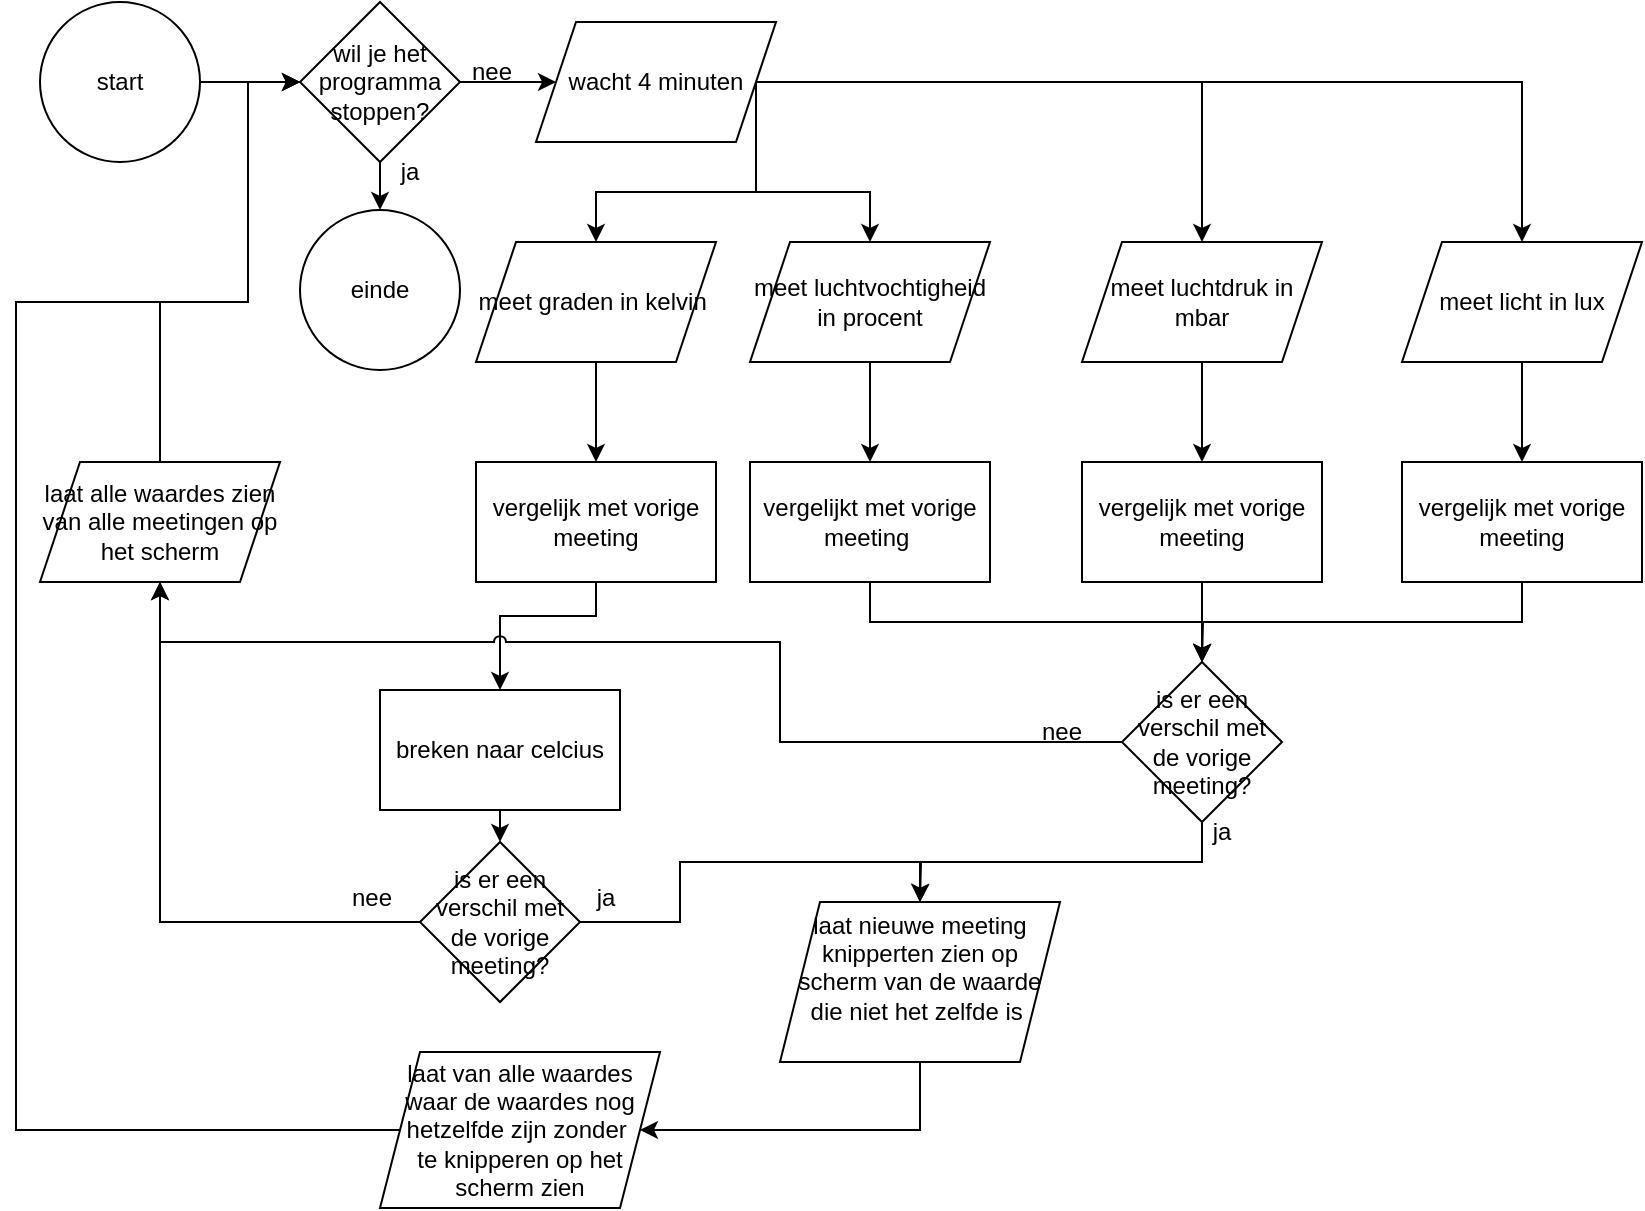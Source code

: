 <mxfile version="20.2.8" type="device"><diagram id="qr5--ABX7dNDyv3130iW" name="Pagina-1"><mxGraphModel dx="1038" dy="649" grid="0" gridSize="10" guides="1" tooltips="1" connect="1" arrows="1" fold="1" page="1" pageScale="1" pageWidth="827" pageHeight="1169" math="0" shadow="0"><root><mxCell id="0"/><mxCell id="1" parent="0"/><mxCell id="nHASKVhNdSY1ES22V1FG-26" style="edgeStyle=orthogonalEdgeStyle;rounded=0;orthogonalLoop=1;jettySize=auto;html=1;exitX=1;exitY=0.5;exitDx=0;exitDy=0;entryX=0;entryY=0.5;entryDx=0;entryDy=0;" edge="1" parent="1" source="nHASKVhNdSY1ES22V1FG-1" target="nHASKVhNdSY1ES22V1FG-64"><mxGeometry relative="1" as="geometry"><mxPoint x="134" y="84" as="targetPoint"/><Array as="points"><mxPoint x="125" y="80"/><mxPoint x="125" y="80"/></Array></mxGeometry></mxCell><mxCell id="nHASKVhNdSY1ES22V1FG-1" value="start" style="ellipse;whiteSpace=wrap;html=1;aspect=fixed;" vertex="1" parent="1"><mxGeometry x="20" y="40" width="80" height="80" as="geometry"/></mxCell><mxCell id="nHASKVhNdSY1ES22V1FG-32" style="edgeStyle=orthogonalEdgeStyle;rounded=0;orthogonalLoop=1;jettySize=auto;html=1;exitX=0.5;exitY=1;exitDx=0;exitDy=0;entryX=0.5;entryY=0;entryDx=0;entryDy=0;" edge="1" parent="1" source="nHASKVhNdSY1ES22V1FG-7" target="nHASKVhNdSY1ES22V1FG-13"><mxGeometry relative="1" as="geometry"/></mxCell><mxCell id="nHASKVhNdSY1ES22V1FG-7" value="meet graden in kelvin&amp;nbsp;" style="shape=parallelogram;perimeter=parallelogramPerimeter;whiteSpace=wrap;html=1;fixedSize=1;" vertex="1" parent="1"><mxGeometry x="238" y="160" width="120" height="60" as="geometry"/></mxCell><mxCell id="nHASKVhNdSY1ES22V1FG-33" style="edgeStyle=orthogonalEdgeStyle;rounded=0;orthogonalLoop=1;jettySize=auto;html=1;exitX=0.5;exitY=1;exitDx=0;exitDy=0;entryX=0.5;entryY=0;entryDx=0;entryDy=0;" edge="1" parent="1" source="nHASKVhNdSY1ES22V1FG-8" target="nHASKVhNdSY1ES22V1FG-14"><mxGeometry relative="1" as="geometry"/></mxCell><mxCell id="nHASKVhNdSY1ES22V1FG-8" value="meet luchtvochtigheid in procent" style="shape=parallelogram;perimeter=parallelogramPerimeter;whiteSpace=wrap;html=1;fixedSize=1;" vertex="1" parent="1"><mxGeometry x="375" y="160" width="120" height="60" as="geometry"/></mxCell><mxCell id="nHASKVhNdSY1ES22V1FG-34" style="edgeStyle=orthogonalEdgeStyle;rounded=0;orthogonalLoop=1;jettySize=auto;html=1;exitX=0.5;exitY=1;exitDx=0;exitDy=0;entryX=0.5;entryY=0;entryDx=0;entryDy=0;" edge="1" parent="1" source="nHASKVhNdSY1ES22V1FG-9" target="nHASKVhNdSY1ES22V1FG-15"><mxGeometry relative="1" as="geometry"/></mxCell><mxCell id="nHASKVhNdSY1ES22V1FG-9" value="meet luchtdruk in mbar" style="shape=parallelogram;perimeter=parallelogramPerimeter;whiteSpace=wrap;html=1;fixedSize=1;" vertex="1" parent="1"><mxGeometry x="541" y="160" width="120" height="60" as="geometry"/></mxCell><mxCell id="nHASKVhNdSY1ES22V1FG-35" style="edgeStyle=orthogonalEdgeStyle;rounded=0;orthogonalLoop=1;jettySize=auto;html=1;exitX=0.5;exitY=1;exitDx=0;exitDy=0;entryX=0.5;entryY=0;entryDx=0;entryDy=0;" edge="1" parent="1" source="nHASKVhNdSY1ES22V1FG-10" target="nHASKVhNdSY1ES22V1FG-16"><mxGeometry relative="1" as="geometry"/></mxCell><mxCell id="nHASKVhNdSY1ES22V1FG-10" value="meet licht in lux" style="shape=parallelogram;perimeter=parallelogramPerimeter;whiteSpace=wrap;html=1;fixedSize=1;" vertex="1" parent="1"><mxGeometry x="701" y="160" width="120" height="60" as="geometry"/></mxCell><mxCell id="nHASKVhNdSY1ES22V1FG-28" style="edgeStyle=orthogonalEdgeStyle;rounded=0;orthogonalLoop=1;jettySize=auto;html=1;exitX=1;exitY=0.5;exitDx=0;exitDy=0;entryX=0.5;entryY=0;entryDx=0;entryDy=0;" edge="1" parent="1" source="nHASKVhNdSY1ES22V1FG-11" target="nHASKVhNdSY1ES22V1FG-7"><mxGeometry relative="1" as="geometry"/></mxCell><mxCell id="nHASKVhNdSY1ES22V1FG-29" style="edgeStyle=orthogonalEdgeStyle;rounded=0;orthogonalLoop=1;jettySize=auto;html=1;exitX=1;exitY=0.5;exitDx=0;exitDy=0;entryX=0.5;entryY=0;entryDx=0;entryDy=0;" edge="1" parent="1" source="nHASKVhNdSY1ES22V1FG-11" target="nHASKVhNdSY1ES22V1FG-8"><mxGeometry relative="1" as="geometry"/></mxCell><mxCell id="nHASKVhNdSY1ES22V1FG-30" style="edgeStyle=orthogonalEdgeStyle;rounded=0;orthogonalLoop=1;jettySize=auto;html=1;exitX=1;exitY=0.5;exitDx=0;exitDy=0;entryX=0.5;entryY=0;entryDx=0;entryDy=0;" edge="1" parent="1" source="nHASKVhNdSY1ES22V1FG-11" target="nHASKVhNdSY1ES22V1FG-9"><mxGeometry relative="1" as="geometry"/></mxCell><mxCell id="nHASKVhNdSY1ES22V1FG-31" style="edgeStyle=orthogonalEdgeStyle;rounded=0;orthogonalLoop=1;jettySize=auto;html=1;exitX=1;exitY=0.5;exitDx=0;exitDy=0;entryX=0.5;entryY=0;entryDx=0;entryDy=0;" edge="1" parent="1" source="nHASKVhNdSY1ES22V1FG-11" target="nHASKVhNdSY1ES22V1FG-10"><mxGeometry relative="1" as="geometry"/></mxCell><mxCell id="nHASKVhNdSY1ES22V1FG-11" value="wacht 4 minuten" style="shape=parallelogram;perimeter=parallelogramPerimeter;whiteSpace=wrap;html=1;fixedSize=1;" vertex="1" parent="1"><mxGeometry x="268" y="50" width="120" height="60" as="geometry"/></mxCell><mxCell id="nHASKVhNdSY1ES22V1FG-57" style="edgeStyle=orthogonalEdgeStyle;rounded=0;jumpStyle=arc;orthogonalLoop=1;jettySize=auto;html=1;exitX=0.5;exitY=1;exitDx=0;exitDy=0;" edge="1" parent="1" source="nHASKVhNdSY1ES22V1FG-13" target="nHASKVhNdSY1ES22V1FG-39"><mxGeometry relative="1" as="geometry"><Array as="points"><mxPoint x="298" y="347"/><mxPoint x="250" y="347"/></Array></mxGeometry></mxCell><mxCell id="nHASKVhNdSY1ES22V1FG-13" value="vergelijk met vorige meeting" style="rounded=0;whiteSpace=wrap;html=1;" vertex="1" parent="1"><mxGeometry x="238" y="270" width="120" height="60" as="geometry"/></mxCell><mxCell id="nHASKVhNdSY1ES22V1FG-41" style="edgeStyle=orthogonalEdgeStyle;rounded=0;orthogonalLoop=1;jettySize=auto;html=1;exitX=0.5;exitY=1;exitDx=0;exitDy=0;" edge="1" parent="1" source="nHASKVhNdSY1ES22V1FG-14" target="nHASKVhNdSY1ES22V1FG-23"><mxGeometry relative="1" as="geometry"/></mxCell><mxCell id="nHASKVhNdSY1ES22V1FG-14" value="vergelijkt met vorige meeting&amp;nbsp;" style="rounded=0;whiteSpace=wrap;html=1;" vertex="1" parent="1"><mxGeometry x="375" y="270" width="120" height="60" as="geometry"/></mxCell><mxCell id="nHASKVhNdSY1ES22V1FG-42" style="edgeStyle=orthogonalEdgeStyle;rounded=0;orthogonalLoop=1;jettySize=auto;html=1;exitX=0.5;exitY=1;exitDx=0;exitDy=0;entryX=0.5;entryY=0;entryDx=0;entryDy=0;" edge="1" parent="1" source="nHASKVhNdSY1ES22V1FG-15" target="nHASKVhNdSY1ES22V1FG-23"><mxGeometry relative="1" as="geometry"/></mxCell><mxCell id="nHASKVhNdSY1ES22V1FG-15" value="vergelijk met vorige meeting" style="rounded=0;whiteSpace=wrap;html=1;" vertex="1" parent="1"><mxGeometry x="541" y="270" width="120" height="60" as="geometry"/></mxCell><mxCell id="nHASKVhNdSY1ES22V1FG-43" style="edgeStyle=orthogonalEdgeStyle;rounded=0;orthogonalLoop=1;jettySize=auto;html=1;exitX=0.5;exitY=1;exitDx=0;exitDy=0;" edge="1" parent="1" source="nHASKVhNdSY1ES22V1FG-16"><mxGeometry relative="1" as="geometry"><mxPoint x="601" y="370" as="targetPoint"/></mxGeometry></mxCell><mxCell id="nHASKVhNdSY1ES22V1FG-16" value="vergelijk met vorige meeting" style="rounded=0;whiteSpace=wrap;html=1;" vertex="1" parent="1"><mxGeometry x="701" y="270" width="120" height="60" as="geometry"/></mxCell><mxCell id="nHASKVhNdSY1ES22V1FG-59" style="edgeStyle=orthogonalEdgeStyle;rounded=0;jumpStyle=arc;orthogonalLoop=1;jettySize=auto;html=1;exitX=1;exitY=0.5;exitDx=0;exitDy=0;entryX=0.5;entryY=0;entryDx=0;entryDy=0;" edge="1" parent="1" source="nHASKVhNdSY1ES22V1FG-18" target="nHASKVhNdSY1ES22V1FG-55"><mxGeometry relative="1" as="geometry"/></mxCell><mxCell id="nHASKVhNdSY1ES22V1FG-60" style="edgeStyle=orthogonalEdgeStyle;rounded=0;jumpStyle=arc;orthogonalLoop=1;jettySize=auto;html=1;exitX=0;exitY=0.5;exitDx=0;exitDy=0;entryX=0.5;entryY=1;entryDx=0;entryDy=0;" edge="1" parent="1" source="nHASKVhNdSY1ES22V1FG-18" target="nHASKVhNdSY1ES22V1FG-40"><mxGeometry relative="1" as="geometry"/></mxCell><mxCell id="nHASKVhNdSY1ES22V1FG-18" value="is er een verschil met de vorige meeting?" style="rhombus;whiteSpace=wrap;html=1;" vertex="1" parent="1"><mxGeometry x="210" y="460" width="80" height="80" as="geometry"/></mxCell><mxCell id="nHASKVhNdSY1ES22V1FG-48" style="edgeStyle=orthogonalEdgeStyle;rounded=0;orthogonalLoop=1;jettySize=auto;html=1;exitX=0.5;exitY=1;exitDx=0;exitDy=0;entryX=0.5;entryY=0;entryDx=0;entryDy=0;" edge="1" parent="1" source="nHASKVhNdSY1ES22V1FG-23"><mxGeometry relative="1" as="geometry"><mxPoint x="460" y="490" as="targetPoint"/></mxGeometry></mxCell><mxCell id="nHASKVhNdSY1ES22V1FG-50" style="edgeStyle=orthogonalEdgeStyle;rounded=0;orthogonalLoop=1;jettySize=auto;html=1;exitX=0;exitY=0.5;exitDx=0;exitDy=0;entryX=0.5;entryY=1;entryDx=0;entryDy=0;jumpStyle=arc;" edge="1" parent="1" source="nHASKVhNdSY1ES22V1FG-23" target="nHASKVhNdSY1ES22V1FG-40"><mxGeometry relative="1" as="geometry"><Array as="points"><mxPoint x="390" y="410"/><mxPoint x="390" y="360"/><mxPoint x="80" y="360"/></Array></mxGeometry></mxCell><mxCell id="nHASKVhNdSY1ES22V1FG-23" value="is er een verschil met de vorige meeting?" style="rhombus;whiteSpace=wrap;html=1;" vertex="1" parent="1"><mxGeometry x="561" y="370" width="80" height="80" as="geometry"/></mxCell><mxCell id="nHASKVhNdSY1ES22V1FG-58" style="edgeStyle=orthogonalEdgeStyle;rounded=0;jumpStyle=arc;orthogonalLoop=1;jettySize=auto;html=1;exitX=0.5;exitY=1;exitDx=0;exitDy=0;entryX=0.5;entryY=0;entryDx=0;entryDy=0;" edge="1" parent="1" source="nHASKVhNdSY1ES22V1FG-39" target="nHASKVhNdSY1ES22V1FG-18"><mxGeometry relative="1" as="geometry"/></mxCell><mxCell id="nHASKVhNdSY1ES22V1FG-39" value="breken naar celcius" style="rounded=0;whiteSpace=wrap;html=1;" vertex="1" parent="1"><mxGeometry x="190" y="384" width="120" height="60" as="geometry"/></mxCell><mxCell id="nHASKVhNdSY1ES22V1FG-56" style="edgeStyle=orthogonalEdgeStyle;rounded=0;jumpStyle=arc;orthogonalLoop=1;jettySize=auto;html=1;exitX=0.5;exitY=0;exitDx=0;exitDy=0;entryX=0;entryY=0.5;entryDx=0;entryDy=0;" edge="1" parent="1" source="nHASKVhNdSY1ES22V1FG-40" target="nHASKVhNdSY1ES22V1FG-64"><mxGeometry relative="1" as="geometry"><mxPoint x="134" y="80" as="targetPoint"/><Array as="points"><mxPoint x="80" y="190"/><mxPoint x="124" y="190"/><mxPoint x="124" y="80"/></Array></mxGeometry></mxCell><mxCell id="nHASKVhNdSY1ES22V1FG-40" value="laat alle waardes zien van alle meetingen op het scherm" style="shape=parallelogram;perimeter=parallelogramPerimeter;whiteSpace=wrap;html=1;fixedSize=1;" vertex="1" parent="1"><mxGeometry x="20" y="270" width="120" height="60" as="geometry"/></mxCell><mxCell id="nHASKVhNdSY1ES22V1FG-51" value="nee" style="text;html=1;strokeColor=none;fillColor=none;align=center;verticalAlign=middle;whiteSpace=wrap;rounded=0;" vertex="1" parent="1"><mxGeometry x="501" y="390" width="60" height="30" as="geometry"/></mxCell><mxCell id="nHASKVhNdSY1ES22V1FG-52" value="ja" style="text;html=1;strokeColor=none;fillColor=none;align=center;verticalAlign=middle;whiteSpace=wrap;rounded=0;" vertex="1" parent="1"><mxGeometry x="581" y="440" width="60" height="30" as="geometry"/></mxCell><mxCell id="nHASKVhNdSY1ES22V1FG-67" style="edgeStyle=orthogonalEdgeStyle;rounded=0;jumpStyle=arc;orthogonalLoop=1;jettySize=auto;html=1;exitX=0.5;exitY=1;exitDx=0;exitDy=0;" edge="1" parent="1" source="nHASKVhNdSY1ES22V1FG-55" target="nHASKVhNdSY1ES22V1FG-66"><mxGeometry relative="1" as="geometry"/></mxCell><mxCell id="nHASKVhNdSY1ES22V1FG-55" value="&#10;&lt;span style=&quot;color: rgb(0, 0, 0); font-family: Helvetica; font-size: 12px; font-style: normal; font-variant-ligatures: normal; font-variant-caps: normal; font-weight: 400; letter-spacing: normal; orphans: 2; text-align: center; text-indent: 0px; text-transform: none; widows: 2; word-spacing: 0px; -webkit-text-stroke-width: 0px; text-decoration-thickness: initial; text-decoration-style: initial; text-decoration-color: initial; float: none; display: inline !important;&quot;&gt;laat nieuwe meeting knipperten zien op scherm van de waarde die niet het zelfde is&amp;nbsp;&lt;/span&gt;&#10;&#10;" style="shape=parallelogram;perimeter=parallelogramPerimeter;whiteSpace=wrap;html=1;fixedSize=1;labelBackgroundColor=none;labelBorderColor=none;" vertex="1" parent="1"><mxGeometry x="390" y="490" width="140" height="80" as="geometry"/></mxCell><mxCell id="nHASKVhNdSY1ES22V1FG-61" value="nee" style="text;html=1;strokeColor=none;fillColor=none;align=center;verticalAlign=middle;whiteSpace=wrap;rounded=0;labelBackgroundColor=none;labelBorderColor=none;" vertex="1" parent="1"><mxGeometry x="156" y="473" width="60" height="30" as="geometry"/></mxCell><mxCell id="nHASKVhNdSY1ES22V1FG-62" value="ja" style="text;html=1;strokeColor=none;fillColor=none;align=center;verticalAlign=middle;whiteSpace=wrap;rounded=0;labelBackgroundColor=none;labelBorderColor=none;" vertex="1" parent="1"><mxGeometry x="273" y="473" width="60" height="30" as="geometry"/></mxCell><mxCell id="nHASKVhNdSY1ES22V1FG-65" style="edgeStyle=orthogonalEdgeStyle;rounded=0;jumpStyle=arc;orthogonalLoop=1;jettySize=auto;html=1;exitX=1;exitY=0.5;exitDx=0;exitDy=0;entryX=0;entryY=0.5;entryDx=0;entryDy=0;" edge="1" parent="1" source="nHASKVhNdSY1ES22V1FG-64" target="nHASKVhNdSY1ES22V1FG-11"><mxGeometry relative="1" as="geometry"/></mxCell><mxCell id="nHASKVhNdSY1ES22V1FG-75" style="edgeStyle=orthogonalEdgeStyle;rounded=0;jumpStyle=arc;orthogonalLoop=1;jettySize=auto;html=1;exitX=0.5;exitY=1;exitDx=0;exitDy=0;entryX=0.5;entryY=0;entryDx=0;entryDy=0;" edge="1" parent="1" source="nHASKVhNdSY1ES22V1FG-64" target="nHASKVhNdSY1ES22V1FG-73"><mxGeometry relative="1" as="geometry"/></mxCell><mxCell id="nHASKVhNdSY1ES22V1FG-64" value="wil je het programma stoppen?" style="rhombus;whiteSpace=wrap;html=1;labelBackgroundColor=none;labelBorderColor=none;" vertex="1" parent="1"><mxGeometry x="150" y="40" width="80" height="80" as="geometry"/></mxCell><mxCell id="nHASKVhNdSY1ES22V1FG-68" style="edgeStyle=orthogonalEdgeStyle;rounded=0;jumpStyle=arc;orthogonalLoop=1;jettySize=auto;html=1;exitX=0;exitY=0.5;exitDx=0;exitDy=0;entryX=0;entryY=0.5;entryDx=0;entryDy=0;" edge="1" parent="1" source="nHASKVhNdSY1ES22V1FG-66" target="nHASKVhNdSY1ES22V1FG-64"><mxGeometry relative="1" as="geometry"><Array as="points"><mxPoint x="8" y="604"/><mxPoint x="8" y="190"/><mxPoint x="124" y="190"/><mxPoint x="124" y="80"/></Array></mxGeometry></mxCell><mxCell id="nHASKVhNdSY1ES22V1FG-66" value="laat van alle waardes waar de waardes nog hetzelfde zijn zonder&amp;nbsp;&lt;br&gt;te knipperen op het scherm zien" style="shape=parallelogram;perimeter=parallelogramPerimeter;whiteSpace=wrap;html=1;fixedSize=1;labelBackgroundColor=none;labelBorderColor=none;" vertex="1" parent="1"><mxGeometry x="190" y="565" width="140" height="78" as="geometry"/></mxCell><mxCell id="nHASKVhNdSY1ES22V1FG-69" value="nee" style="text;html=1;strokeColor=none;fillColor=none;align=center;verticalAlign=middle;whiteSpace=wrap;rounded=0;labelBackgroundColor=none;labelBorderColor=none;" vertex="1" parent="1"><mxGeometry x="216" y="60" width="60" height="30" as="geometry"/></mxCell><mxCell id="nHASKVhNdSY1ES22V1FG-73" value="einde" style="ellipse;whiteSpace=wrap;html=1;aspect=fixed;labelBackgroundColor=none;labelBorderColor=none;" vertex="1" parent="1"><mxGeometry x="150" y="144" width="80" height="80" as="geometry"/></mxCell><mxCell id="nHASKVhNdSY1ES22V1FG-74" value="ja" style="text;html=1;strokeColor=none;fillColor=none;align=center;verticalAlign=middle;whiteSpace=wrap;rounded=0;labelBackgroundColor=none;labelBorderColor=none;" vertex="1" parent="1"><mxGeometry x="175" y="110" width="60" height="30" as="geometry"/></mxCell></root></mxGraphModel></diagram></mxfile>